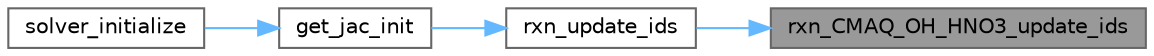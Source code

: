 digraph "rxn_CMAQ_OH_HNO3_update_ids"
{
 // LATEX_PDF_SIZE
  bgcolor="transparent";
  edge [fontname=Helvetica,fontsize=10,labelfontname=Helvetica,labelfontsize=10];
  node [fontname=Helvetica,fontsize=10,shape=box,height=0.2,width=0.4];
  rankdir="RL";
  Node1 [label="rxn_CMAQ_OH_HNO3_update_ids",height=0.2,width=0.4,color="gray40", fillcolor="grey60", style="filled", fontcolor="black",tooltip="Update the time derivative and Jacbobian array indices."];
  Node1 -> Node2 [dir="back",color="steelblue1",style="solid"];
  Node2 [label="rxn_update_ids",height=0.2,width=0.4,color="grey40", fillcolor="white", style="filled",URL="$rxn__solver_8c.html#a04e1414725ffbbb0b16fca416d826c1d",tooltip="Update the time derivative and Jacobian array ids."];
  Node2 -> Node3 [dir="back",color="steelblue1",style="solid"];
  Node3 [label="get_jac_init",height=0.2,width=0.4,color="grey40", fillcolor="white", style="filled",URL="$camp__solver_8c.html#a5b485fa25356197023889f3795888e98",tooltip="Try to improve guesses of y sent to the linear solver."];
  Node3 -> Node4 [dir="back",color="steelblue1",style="solid"];
  Node4 [label="solver_initialize",height=0.2,width=0.4,color="grey40", fillcolor="white", style="filled",URL="$camp__solver_8c.html#a599ffdef916b139a1690bfd41aa386b6",tooltip="Solver initialization."];
}

